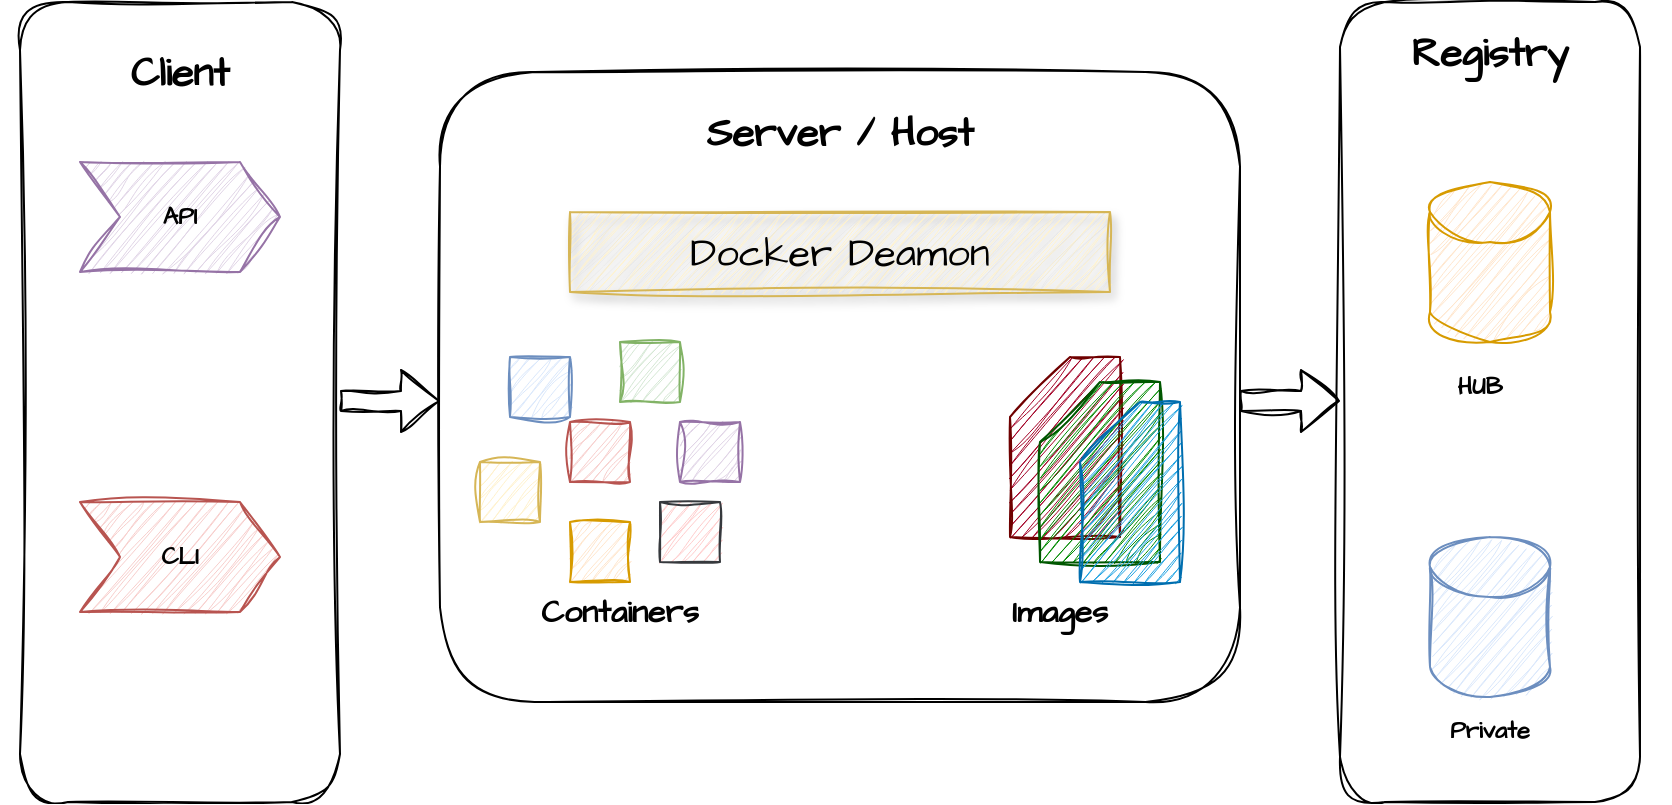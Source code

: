 <mxfile version="24.5.5" type="github">
  <diagram name="Page-1" id="DHgxAr90pMYD3epojZ4j">
    <mxGraphModel dx="1434" dy="781" grid="1" gridSize="10" guides="1" tooltips="1" connect="1" arrows="1" fold="1" page="1" pageScale="1" pageWidth="850" pageHeight="1100" math="0" shadow="0">
      <root>
        <mxCell id="0" />
        <mxCell id="1" parent="0" />
        <mxCell id="-G1tMVEwqxhEqgLVLGXt-1" value="" style="rounded=1;whiteSpace=wrap;html=1;sketch=1;curveFitting=1;jiggle=2;" vertex="1" parent="1">
          <mxGeometry x="30" y="200" width="160" height="400" as="geometry" />
        </mxCell>
        <mxCell id="-G1tMVEwqxhEqgLVLGXt-2" value="&lt;b style=&quot;font-size: 16px;&quot;&gt;&lt;br&gt;&lt;br&gt;&lt;/b&gt;&lt;div&gt;&lt;br&gt;&lt;/div&gt;" style="rounded=1;whiteSpace=wrap;html=1;sketch=1;curveFitting=1;jiggle=2;" vertex="1" parent="1">
          <mxGeometry x="240" y="235" width="400" height="315" as="geometry" />
        </mxCell>
        <mxCell id="-G1tMVEwqxhEqgLVLGXt-3" value="" style="rounded=1;whiteSpace=wrap;html=1;sketch=1;curveFitting=1;jiggle=2;" vertex="1" parent="1">
          <mxGeometry x="690" y="200" width="150" height="400" as="geometry" />
        </mxCell>
        <mxCell id="-G1tMVEwqxhEqgLVLGXt-6" value="" style="shape=flexArrow;endArrow=classic;html=1;rounded=0;exitX=1;exitY=0.875;exitDx=0;exitDy=0;exitPerimeter=0;sketch=1;curveFitting=1;jiggle=2;" edge="1" parent="1">
          <mxGeometry width="50" height="50" relative="1" as="geometry">
            <mxPoint x="190" y="399.5" as="sourcePoint" />
            <mxPoint x="240" y="399.5" as="targetPoint" />
          </mxGeometry>
        </mxCell>
        <mxCell id="-G1tMVEwqxhEqgLVLGXt-7" value="" style="shape=flexArrow;endArrow=classic;html=1;rounded=0;exitX=1;exitY=0.875;exitDx=0;exitDy=0;exitPerimeter=0;sketch=1;curveFitting=1;jiggle=2;" edge="1" parent="1">
          <mxGeometry width="50" height="50" relative="1" as="geometry">
            <mxPoint x="640" y="399.5" as="sourcePoint" />
            <mxPoint x="690" y="399.5" as="targetPoint" />
          </mxGeometry>
        </mxCell>
        <mxCell id="-G1tMVEwqxhEqgLVLGXt-8" value="" style="verticalLabelPosition=bottom;verticalAlign=top;html=1;shape=mxgraph.basic.patternFillRect;fillStyle=diag;step=5;fillStrokeWidth=0.2;fillStrokeColor=#dddddd;fontFamily=Courier New;sketch=1;curveFitting=1;jiggle=2;fillColor=#fff2cc;strokeColor=#d6b656;shadow=1;" vertex="1" parent="1">
          <mxGeometry x="305" y="305" width="270" height="40" as="geometry" />
        </mxCell>
        <mxCell id="-G1tMVEwqxhEqgLVLGXt-9" value="&lt;b&gt;&lt;font style=&quot;font-size: 20px;&quot;&gt;Registry&lt;/font&gt;&lt;/b&gt;" style="text;html=1;align=center;verticalAlign=middle;whiteSpace=wrap;rounded=0;fontFamily=Architects Daughter;fontSource=https%3A%2F%2Ffonts.googleapis.com%2Fcss%3Ffamily%3DArchitects%2BDaughter;" vertex="1" parent="1">
          <mxGeometry x="675" y="210" width="180" height="30" as="geometry" />
        </mxCell>
        <mxCell id="-G1tMVEwqxhEqgLVLGXt-10" value="&lt;font style=&quot;font-size: 20px;&quot;&gt;&lt;b&gt;Client&lt;/b&gt;&lt;/font&gt;" style="text;html=1;align=center;verticalAlign=middle;whiteSpace=wrap;rounded=0;fontFamily=Architects Daughter;fontSource=https%3A%2F%2Ffonts.googleapis.com%2Fcss%3Ffamily%3DArchitects%2BDaughter;" vertex="1" parent="1">
          <mxGeometry x="20" y="220" width="180" height="30" as="geometry" />
        </mxCell>
        <mxCell id="-G1tMVEwqxhEqgLVLGXt-11" value="&lt;font style=&quot;font-size: 20px;&quot;&gt;Docker Deamon&lt;/font&gt;" style="text;html=1;align=center;verticalAlign=middle;whiteSpace=wrap;rounded=0;fontFamily=Architects Daughter;fontSource=https%3A%2F%2Ffonts.googleapis.com%2Fcss%3Ffamily%3DArchitects%2BDaughter;" vertex="1" parent="1">
          <mxGeometry x="350" y="310" width="180" height="30" as="geometry" />
        </mxCell>
        <mxCell id="-G1tMVEwqxhEqgLVLGXt-12" value="&lt;b&gt;&lt;font style=&quot;font-size: 20px;&quot;&gt;Server / Host&lt;/font&gt;&lt;/b&gt;" style="text;html=1;align=center;verticalAlign=middle;whiteSpace=wrap;rounded=0;fontFamily=Architects Daughter;fontSource=https%3A%2F%2Ffonts.googleapis.com%2Fcss%3Ffamily%3DArchitects%2BDaughter;" vertex="1" parent="1">
          <mxGeometry x="350" y="250" width="180" height="30" as="geometry" />
        </mxCell>
        <mxCell id="-G1tMVEwqxhEqgLVLGXt-13" value="&lt;b&gt;&lt;font style=&quot;font-size: 16px;&quot;&gt;Containers&lt;/font&gt;&lt;/b&gt;" style="text;html=1;align=center;verticalAlign=middle;whiteSpace=wrap;rounded=0;fontFamily=Architects Daughter;fontSource=https%3A%2F%2Ffonts.googleapis.com%2Fcss%3Ffamily%3DArchitects%2BDaughter;" vertex="1" parent="1">
          <mxGeometry x="280" y="490" width="100" height="30" as="geometry" />
        </mxCell>
        <mxCell id="-G1tMVEwqxhEqgLVLGXt-14" value="" style="whiteSpace=wrap;html=1;aspect=fixed;sketch=1;hachureGap=4;jiggle=2;curveFitting=1;fontFamily=Architects Daughter;fontSource=https%3A%2F%2Ffonts.googleapis.com%2Fcss%3Ffamily%3DArchitects%2BDaughter;fillColor=#f8cecc;strokeColor=#b85450;" vertex="1" parent="1">
          <mxGeometry x="305" y="410" width="30" height="30" as="geometry" />
        </mxCell>
        <mxCell id="-G1tMVEwqxhEqgLVLGXt-15" value="" style="whiteSpace=wrap;html=1;aspect=fixed;sketch=1;hachureGap=4;jiggle=2;curveFitting=1;fontFamily=Architects Daughter;fontSource=https%3A%2F%2Ffonts.googleapis.com%2Fcss%3Ffamily%3DArchitects%2BDaughter;fillColor=#e1d5e7;strokeColor=#9673a6;" vertex="1" parent="1">
          <mxGeometry x="360" y="410" width="30" height="30" as="geometry" />
        </mxCell>
        <mxCell id="-G1tMVEwqxhEqgLVLGXt-16" value="" style="whiteSpace=wrap;html=1;aspect=fixed;sketch=1;hachureGap=4;jiggle=2;curveFitting=1;fontFamily=Architects Daughter;fontSource=https%3A%2F%2Ffonts.googleapis.com%2Fcss%3Ffamily%3DArchitects%2BDaughter;fillColor=#ffcccc;strokeColor=#36393d;" vertex="1" parent="1">
          <mxGeometry x="350" y="450" width="30" height="30" as="geometry" />
        </mxCell>
        <mxCell id="-G1tMVEwqxhEqgLVLGXt-17" value="" style="whiteSpace=wrap;html=1;aspect=fixed;sketch=1;hachureGap=4;jiggle=2;curveFitting=1;fontFamily=Architects Daughter;fontSource=https%3A%2F%2Ffonts.googleapis.com%2Fcss%3Ffamily%3DArchitects%2BDaughter;fillColor=#d5e8d4;strokeColor=#82b366;" vertex="1" parent="1">
          <mxGeometry x="330" y="370" width="30" height="30" as="geometry" />
        </mxCell>
        <mxCell id="-G1tMVEwqxhEqgLVLGXt-18" value="" style="whiteSpace=wrap;html=1;aspect=fixed;sketch=1;hachureGap=4;jiggle=2;curveFitting=1;fontFamily=Architects Daughter;fontSource=https%3A%2F%2Ffonts.googleapis.com%2Fcss%3Ffamily%3DArchitects%2BDaughter;fillColor=#dae8fc;strokeColor=#6c8ebf;" vertex="1" parent="1">
          <mxGeometry x="275" y="377.5" width="30" height="30" as="geometry" />
        </mxCell>
        <mxCell id="-G1tMVEwqxhEqgLVLGXt-19" value="" style="whiteSpace=wrap;html=1;aspect=fixed;sketch=1;hachureGap=4;jiggle=2;curveFitting=1;fontFamily=Architects Daughter;fontSource=https%3A%2F%2Ffonts.googleapis.com%2Fcss%3Ffamily%3DArchitects%2BDaughter;fillColor=#fff2cc;strokeColor=#d6b656;" vertex="1" parent="1">
          <mxGeometry x="260" y="430" width="30" height="30" as="geometry" />
        </mxCell>
        <mxCell id="-G1tMVEwqxhEqgLVLGXt-20" value="&lt;b&gt;&lt;font style=&quot;font-size: 16px;&quot;&gt;Images&lt;/font&gt;&lt;/b&gt;" style="text;html=1;align=center;verticalAlign=middle;whiteSpace=wrap;rounded=0;fontFamily=Architects Daughter;fontSource=https%3A%2F%2Ffonts.googleapis.com%2Fcss%3Ffamily%3DArchitects%2BDaughter;" vertex="1" parent="1">
          <mxGeometry x="500" y="490" width="100" height="30" as="geometry" />
        </mxCell>
        <mxCell id="-G1tMVEwqxhEqgLVLGXt-26" value="" style="shape=card;whiteSpace=wrap;html=1;sketch=1;hachureGap=4;jiggle=2;curveFitting=1;fontFamily=Architects Daughter;fontSource=https%3A%2F%2Ffonts.googleapis.com%2Fcss%3Ffamily%3DArchitects%2BDaughter;fillColor=#a20025;fontColor=#ffffff;strokeColor=#6F0000;" vertex="1" parent="1">
          <mxGeometry x="525" y="377.5" width="55" height="90" as="geometry" />
        </mxCell>
        <mxCell id="-G1tMVEwqxhEqgLVLGXt-27" value="" style="shape=card;whiteSpace=wrap;html=1;sketch=1;hachureGap=4;jiggle=2;curveFitting=1;fontFamily=Architects Daughter;fontSource=https%3A%2F%2Ffonts.googleapis.com%2Fcss%3Ffamily%3DArchitects%2BDaughter;fillColor=#008a00;fontColor=#ffffff;strokeColor=#005700;" vertex="1" parent="1">
          <mxGeometry x="540" y="390" width="60" height="90" as="geometry" />
        </mxCell>
        <mxCell id="-G1tMVEwqxhEqgLVLGXt-28" value="" style="shape=card;whiteSpace=wrap;html=1;sketch=1;hachureGap=4;jiggle=2;curveFitting=1;fontFamily=Architects Daughter;fontSource=https%3A%2F%2Ffonts.googleapis.com%2Fcss%3Ffamily%3DArchitects%2BDaughter;fillColor=#1ba1e2;fontColor=#ffffff;strokeColor=#006EAF;" vertex="1" parent="1">
          <mxGeometry x="560" y="400" width="50" height="90" as="geometry" />
        </mxCell>
        <mxCell id="-G1tMVEwqxhEqgLVLGXt-29" value="" style="shape=cylinder3;whiteSpace=wrap;html=1;boundedLbl=1;backgroundOutline=1;size=15;sketch=1;hachureGap=4;jiggle=2;curveFitting=1;fontFamily=Architects Daughter;fontSource=https%3A%2F%2Ffonts.googleapis.com%2Fcss%3Ffamily%3DArchitects%2BDaughter;fillColor=#ffe6cc;strokeColor=#d79b00;" vertex="1" parent="1">
          <mxGeometry x="735" y="290" width="60" height="80" as="geometry" />
        </mxCell>
        <mxCell id="-G1tMVEwqxhEqgLVLGXt-30" value="" style="shape=cylinder3;whiteSpace=wrap;html=1;boundedLbl=1;backgroundOutline=1;size=15;sketch=1;hachureGap=4;jiggle=2;curveFitting=1;fontFamily=Architects Daughter;fontSource=https%3A%2F%2Ffonts.googleapis.com%2Fcss%3Ffamily%3DArchitects%2BDaughter;fillColor=#dae8fc;strokeColor=#6c8ebf;" vertex="1" parent="1">
          <mxGeometry x="735" y="467.5" width="60" height="80" as="geometry" />
        </mxCell>
        <mxCell id="-G1tMVEwqxhEqgLVLGXt-31" value="&lt;b&gt;HUB&lt;/b&gt;" style="text;html=1;align=center;verticalAlign=middle;whiteSpace=wrap;rounded=0;fontFamily=Architects Daughter;fontSource=https%3A%2F%2Ffonts.googleapis.com%2Fcss%3Ffamily%3DArchitects%2BDaughter;" vertex="1" parent="1">
          <mxGeometry x="730" y="377.5" width="60" height="30" as="geometry" />
        </mxCell>
        <mxCell id="-G1tMVEwqxhEqgLVLGXt-32" value="&lt;b&gt;Private&lt;/b&gt;" style="text;html=1;align=center;verticalAlign=middle;whiteSpace=wrap;rounded=0;fontFamily=Architects Daughter;fontSource=https%3A%2F%2Ffonts.googleapis.com%2Fcss%3Ffamily%3DArchitects%2BDaughter;" vertex="1" parent="1">
          <mxGeometry x="735" y="550" width="60" height="30" as="geometry" />
        </mxCell>
        <mxCell id="-G1tMVEwqxhEqgLVLGXt-33" value="" style="shape=step;perimeter=stepPerimeter;whiteSpace=wrap;html=1;fixedSize=1;sketch=1;hachureGap=4;jiggle=2;curveFitting=1;fontFamily=Architects Daughter;fontSource=https%3A%2F%2Ffonts.googleapis.com%2Fcss%3Ffamily%3DArchitects%2BDaughter;fillColor=#e1d5e7;strokeColor=#9673a6;" vertex="1" parent="1">
          <mxGeometry x="60" y="280" width="100" height="55" as="geometry" />
        </mxCell>
        <mxCell id="-G1tMVEwqxhEqgLVLGXt-34" value="" style="shape=step;perimeter=stepPerimeter;whiteSpace=wrap;html=1;fixedSize=1;sketch=1;hachureGap=4;jiggle=2;curveFitting=1;fontFamily=Architects Daughter;fontSource=https%3A%2F%2Ffonts.googleapis.com%2Fcss%3Ffamily%3DArchitects%2BDaughter;fillColor=#f8cecc;strokeColor=#b85450;" vertex="1" parent="1">
          <mxGeometry x="60" y="450" width="100" height="55" as="geometry" />
        </mxCell>
        <mxCell id="-G1tMVEwqxhEqgLVLGXt-35" value="&lt;b&gt;API&lt;/b&gt;" style="text;html=1;align=center;verticalAlign=middle;whiteSpace=wrap;rounded=0;fontFamily=Architects Daughter;fontSource=https%3A%2F%2Ffonts.googleapis.com%2Fcss%3Ffamily%3DArchitects%2BDaughter;" vertex="1" parent="1">
          <mxGeometry x="80" y="292.5" width="60" height="30" as="geometry" />
        </mxCell>
        <mxCell id="-G1tMVEwqxhEqgLVLGXt-37" value="&lt;b&gt;CLI&lt;/b&gt;" style="text;html=1;align=center;verticalAlign=middle;whiteSpace=wrap;rounded=0;fontFamily=Architects Daughter;fontSource=https%3A%2F%2Ffonts.googleapis.com%2Fcss%3Ffamily%3DArchitects%2BDaughter;" vertex="1" parent="1">
          <mxGeometry x="80" y="462.5" width="60" height="30" as="geometry" />
        </mxCell>
        <mxCell id="-G1tMVEwqxhEqgLVLGXt-38" value="" style="whiteSpace=wrap;html=1;aspect=fixed;sketch=1;hachureGap=4;jiggle=2;curveFitting=1;fontFamily=Architects Daughter;fontSource=https%3A%2F%2Ffonts.googleapis.com%2Fcss%3Ffamily%3DArchitects%2BDaughter;fillColor=#ffe6cc;strokeColor=#d79b00;" vertex="1" parent="1">
          <mxGeometry x="305" y="460" width="30" height="30" as="geometry" />
        </mxCell>
      </root>
    </mxGraphModel>
  </diagram>
</mxfile>
